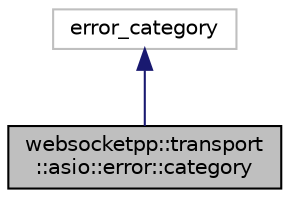 digraph "websocketpp::transport::asio::error::category"
{
  edge [fontname="Helvetica",fontsize="10",labelfontname="Helvetica",labelfontsize="10"];
  node [fontname="Helvetica",fontsize="10",shape=record];
  Node2 [label="websocketpp::transport\l::asio::error::category",height=0.2,width=0.4,color="black", fillcolor="grey75", style="filled", fontcolor="black"];
  Node3 -> Node2 [dir="back",color="midnightblue",fontsize="10",style="solid",fontname="Helvetica"];
  Node3 [label="error_category",height=0.2,width=0.4,color="grey75", fillcolor="white", style="filled"];
}
